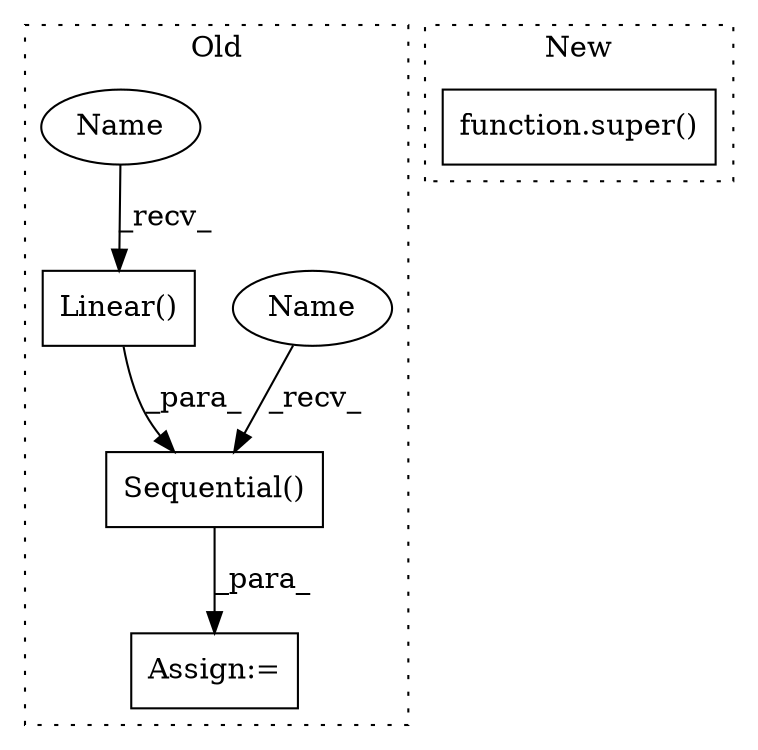 digraph G {
subgraph cluster0 {
1 [label="Linear()" a="75" s="4256,4282" l="10,1" shape="box"];
3 [label="Assign:=" a="68" s="4220" l="3" shape="box"];
4 [label="Sequential()" a="75" s="4223,4283" l="14,1" shape="box"];
5 [label="Name" a="87" s="4223" l="2" shape="ellipse"];
6 [label="Name" a="87" s="4256" l="2" shape="ellipse"];
label = "Old";
style="dotted";
}
subgraph cluster1 {
2 [label="function.super()" a="75" s="2641" l="7" shape="box"];
label = "New";
style="dotted";
}
1 -> 4 [label="_para_"];
4 -> 3 [label="_para_"];
5 -> 4 [label="_recv_"];
6 -> 1 [label="_recv_"];
}